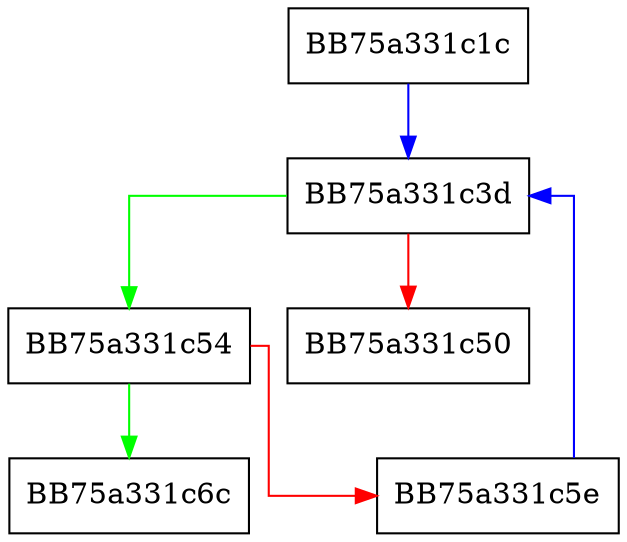 digraph get_SSE_record {
  node [shape="box"];
  graph [splines=ortho];
  BB75a331c1c -> BB75a331c3d [color="blue"];
  BB75a331c3d -> BB75a331c54 [color="green"];
  BB75a331c3d -> BB75a331c50 [color="red"];
  BB75a331c54 -> BB75a331c6c [color="green"];
  BB75a331c54 -> BB75a331c5e [color="red"];
  BB75a331c5e -> BB75a331c3d [color="blue"];
}